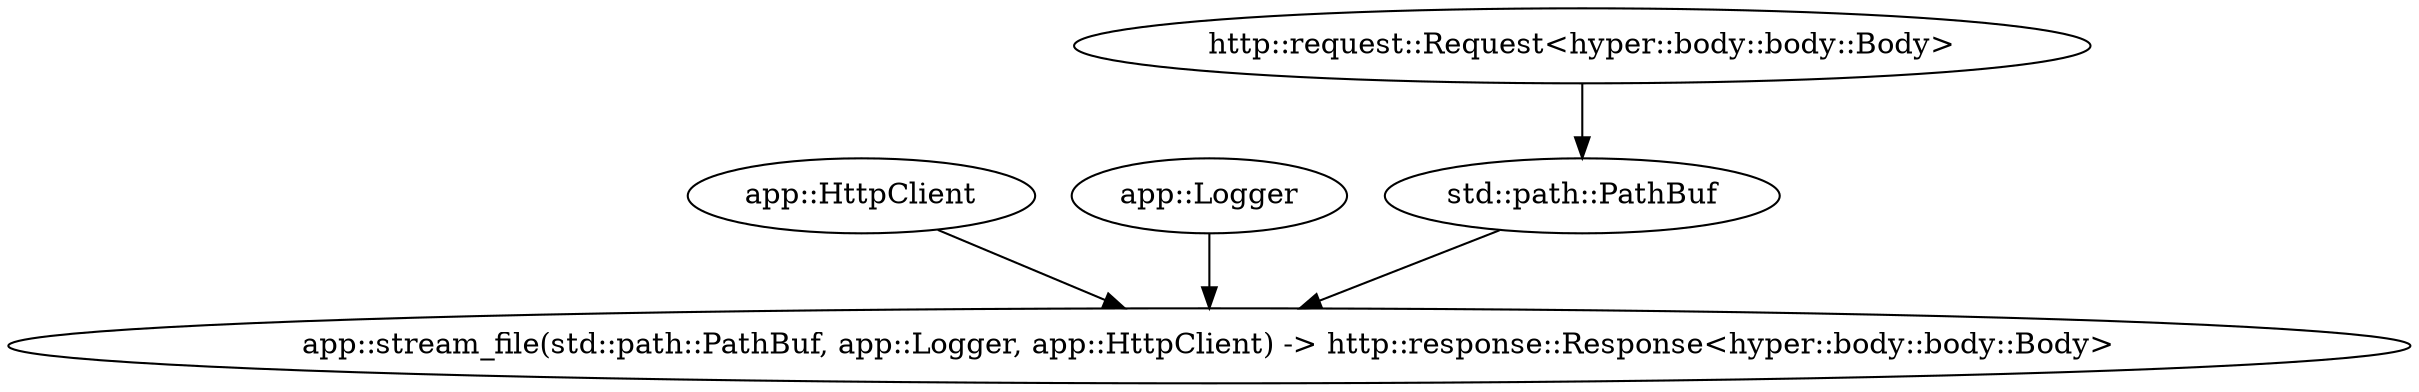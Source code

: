 digraph "/home" {
    0 [ label = "app::stream_file(std::path::PathBuf, app::Logger, app::HttpClient) -> http::response::Response<hyper::body::body::Body>"]
    1 [ label = "app::HttpClient"]
    2 [ label = "app::Logger"]
    3 [ label = "std::path::PathBuf"]
    4 [ label = "http::request::Request<hyper::body::body::Body>"]
    1 -> 0 [ ]
    2 -> 0 [ ]
    3 -> 0 [ ]
    4 -> 3 [ ]
}
digraph app_state {
    0 [ label = "crate::ApplicationState(app::HttpClient) -> crate::ApplicationState"]
    1 [ label = "app::HttpClient"]
    2 [ label = "app::Config"]
    1 -> 0 [ ]
    2 -> 1 [ ]
}